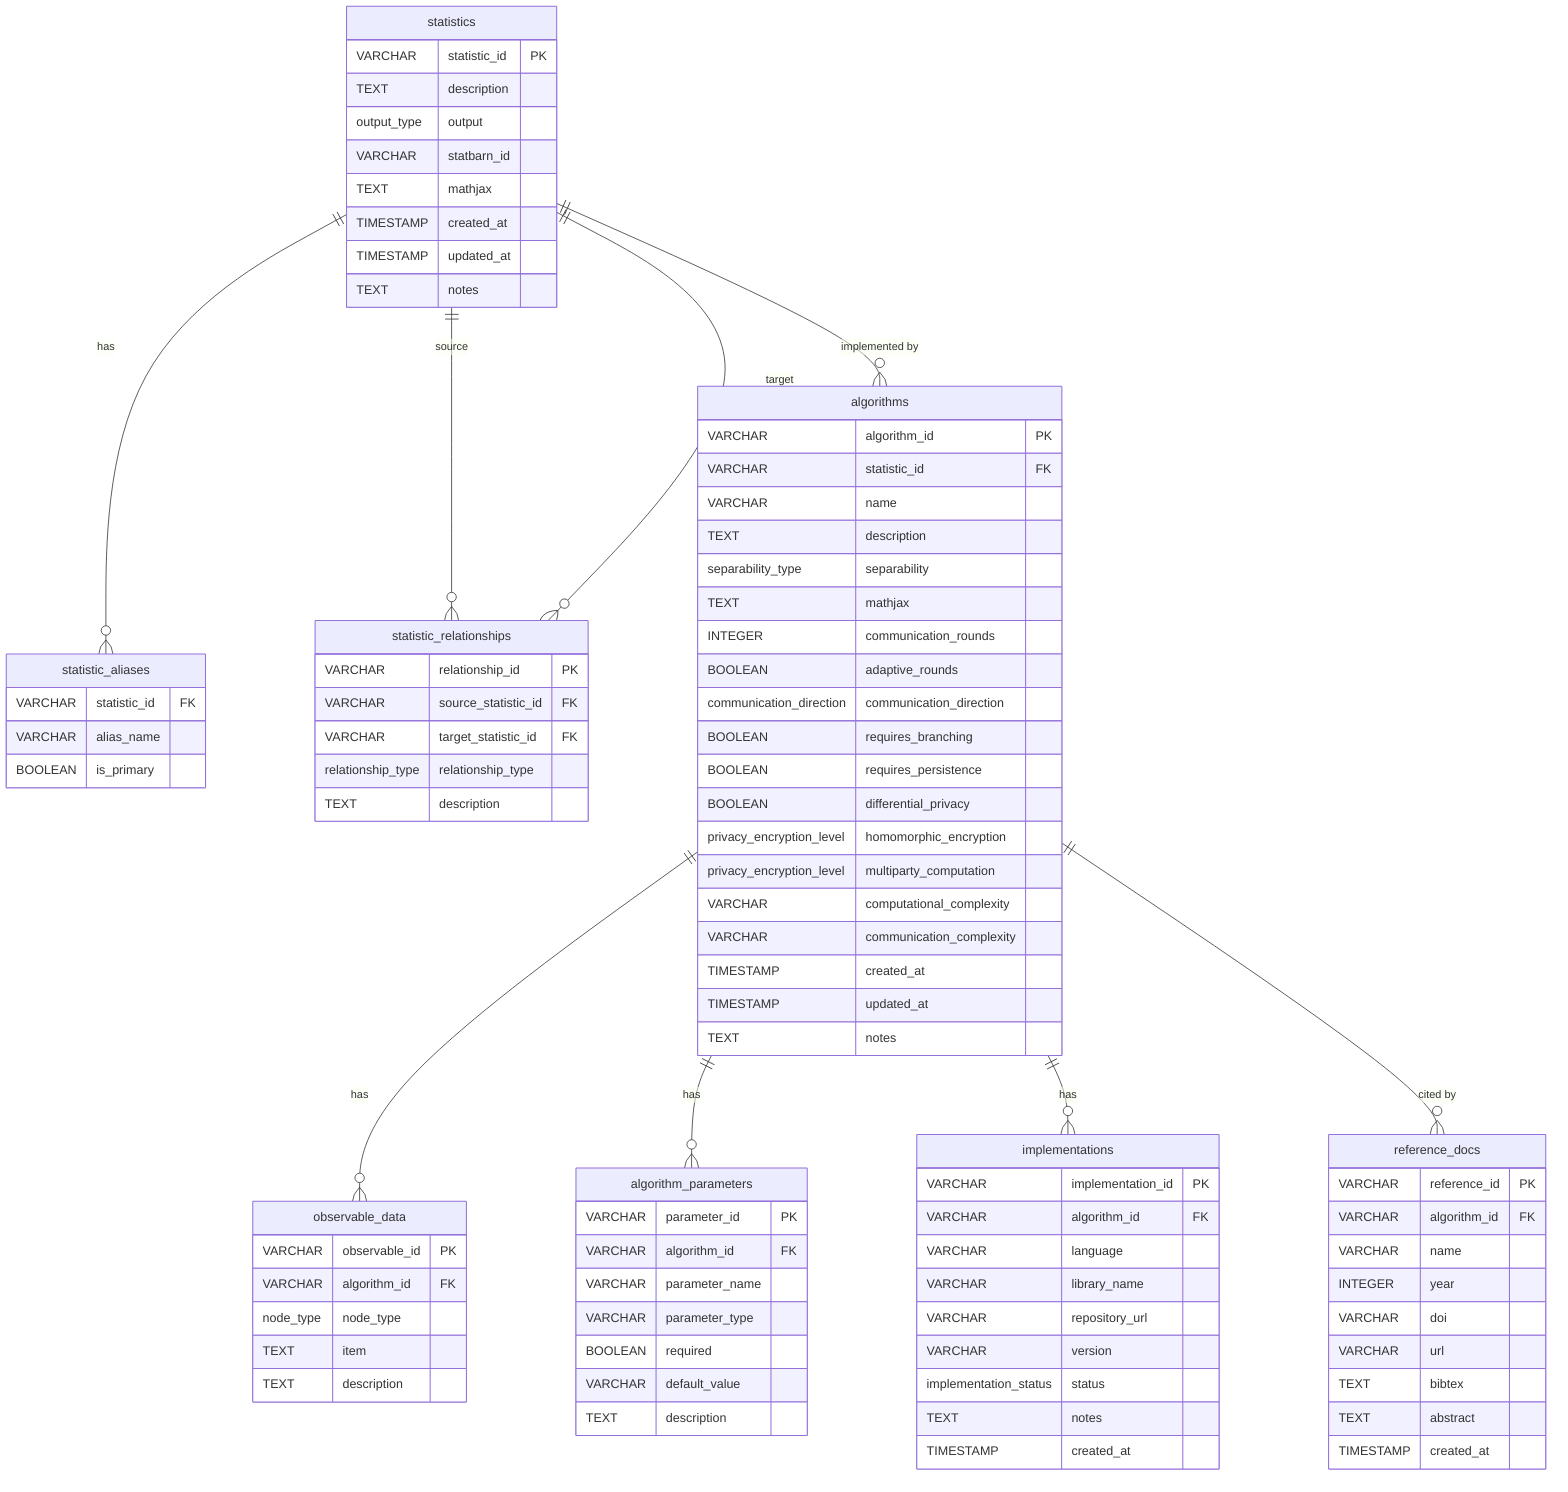 erDiagram
    statistics ||--o{ statistic_aliases : "has"
    statistics ||--o{ statistic_relationships : "source"
    statistics ||--o{ statistic_relationships : "target"
    statistics ||--o{ algorithms : "implemented by"
    
    algorithms ||--o{ observable_data : "has"
    algorithms ||--o{ algorithm_parameters : "has"
    algorithms ||--o{ implementations : "has"
    algorithms ||--o{ reference_docs : "cited by"
    
    statistics {
        VARCHAR statistic_id PK
        TEXT description
        output_type output
        VARCHAR statbarn_id
        TEXT mathjax
        TIMESTAMP created_at
        TIMESTAMP updated_at
        TEXT notes
    }
    
    statistic_aliases {
        VARCHAR statistic_id FK
        VARCHAR alias_name
        BOOLEAN is_primary
    }
    
    statistic_relationships {
        VARCHAR relationship_id PK
        VARCHAR source_statistic_id FK
        VARCHAR target_statistic_id FK
        relationship_type relationship_type
        TEXT description
    }
    
    algorithms {
        VARCHAR algorithm_id PK
        VARCHAR statistic_id FK
        VARCHAR name
        TEXT description
        separability_type separability
        TEXT mathjax
        INTEGER communication_rounds
        BOOLEAN adaptive_rounds
        communication_direction communication_direction
        BOOLEAN requires_branching
        BOOLEAN requires_persistence
        BOOLEAN differential_privacy
        privacy_encryption_level homomorphic_encryption
        privacy_encryption_level multiparty_computation
        VARCHAR computational_complexity
        VARCHAR communication_complexity
        TIMESTAMP created_at
        TIMESTAMP updated_at
        TEXT notes
    }
    
    observable_data {
        VARCHAR observable_id PK
        VARCHAR algorithm_id FK
        node_type node_type
        TEXT item
        TEXT description
    }
    
    algorithm_parameters {
        VARCHAR parameter_id PK
        VARCHAR algorithm_id FK
        VARCHAR parameter_name
        VARCHAR parameter_type
        BOOLEAN required
        VARCHAR default_value
        TEXT description
    }
    
    implementations {
        VARCHAR implementation_id PK
        VARCHAR algorithm_id FK
        VARCHAR language
        VARCHAR library_name
        VARCHAR repository_url
        VARCHAR version
        implementation_status status
        TEXT notes
        TIMESTAMP created_at
    }
    
    reference_docs {
        VARCHAR reference_id PK
        VARCHAR algorithm_id FK
        VARCHAR name
        INTEGER year
        VARCHAR doi
        VARCHAR url
        TEXT bibtex
        TEXT abstract
        TIMESTAMP created_at
    }
